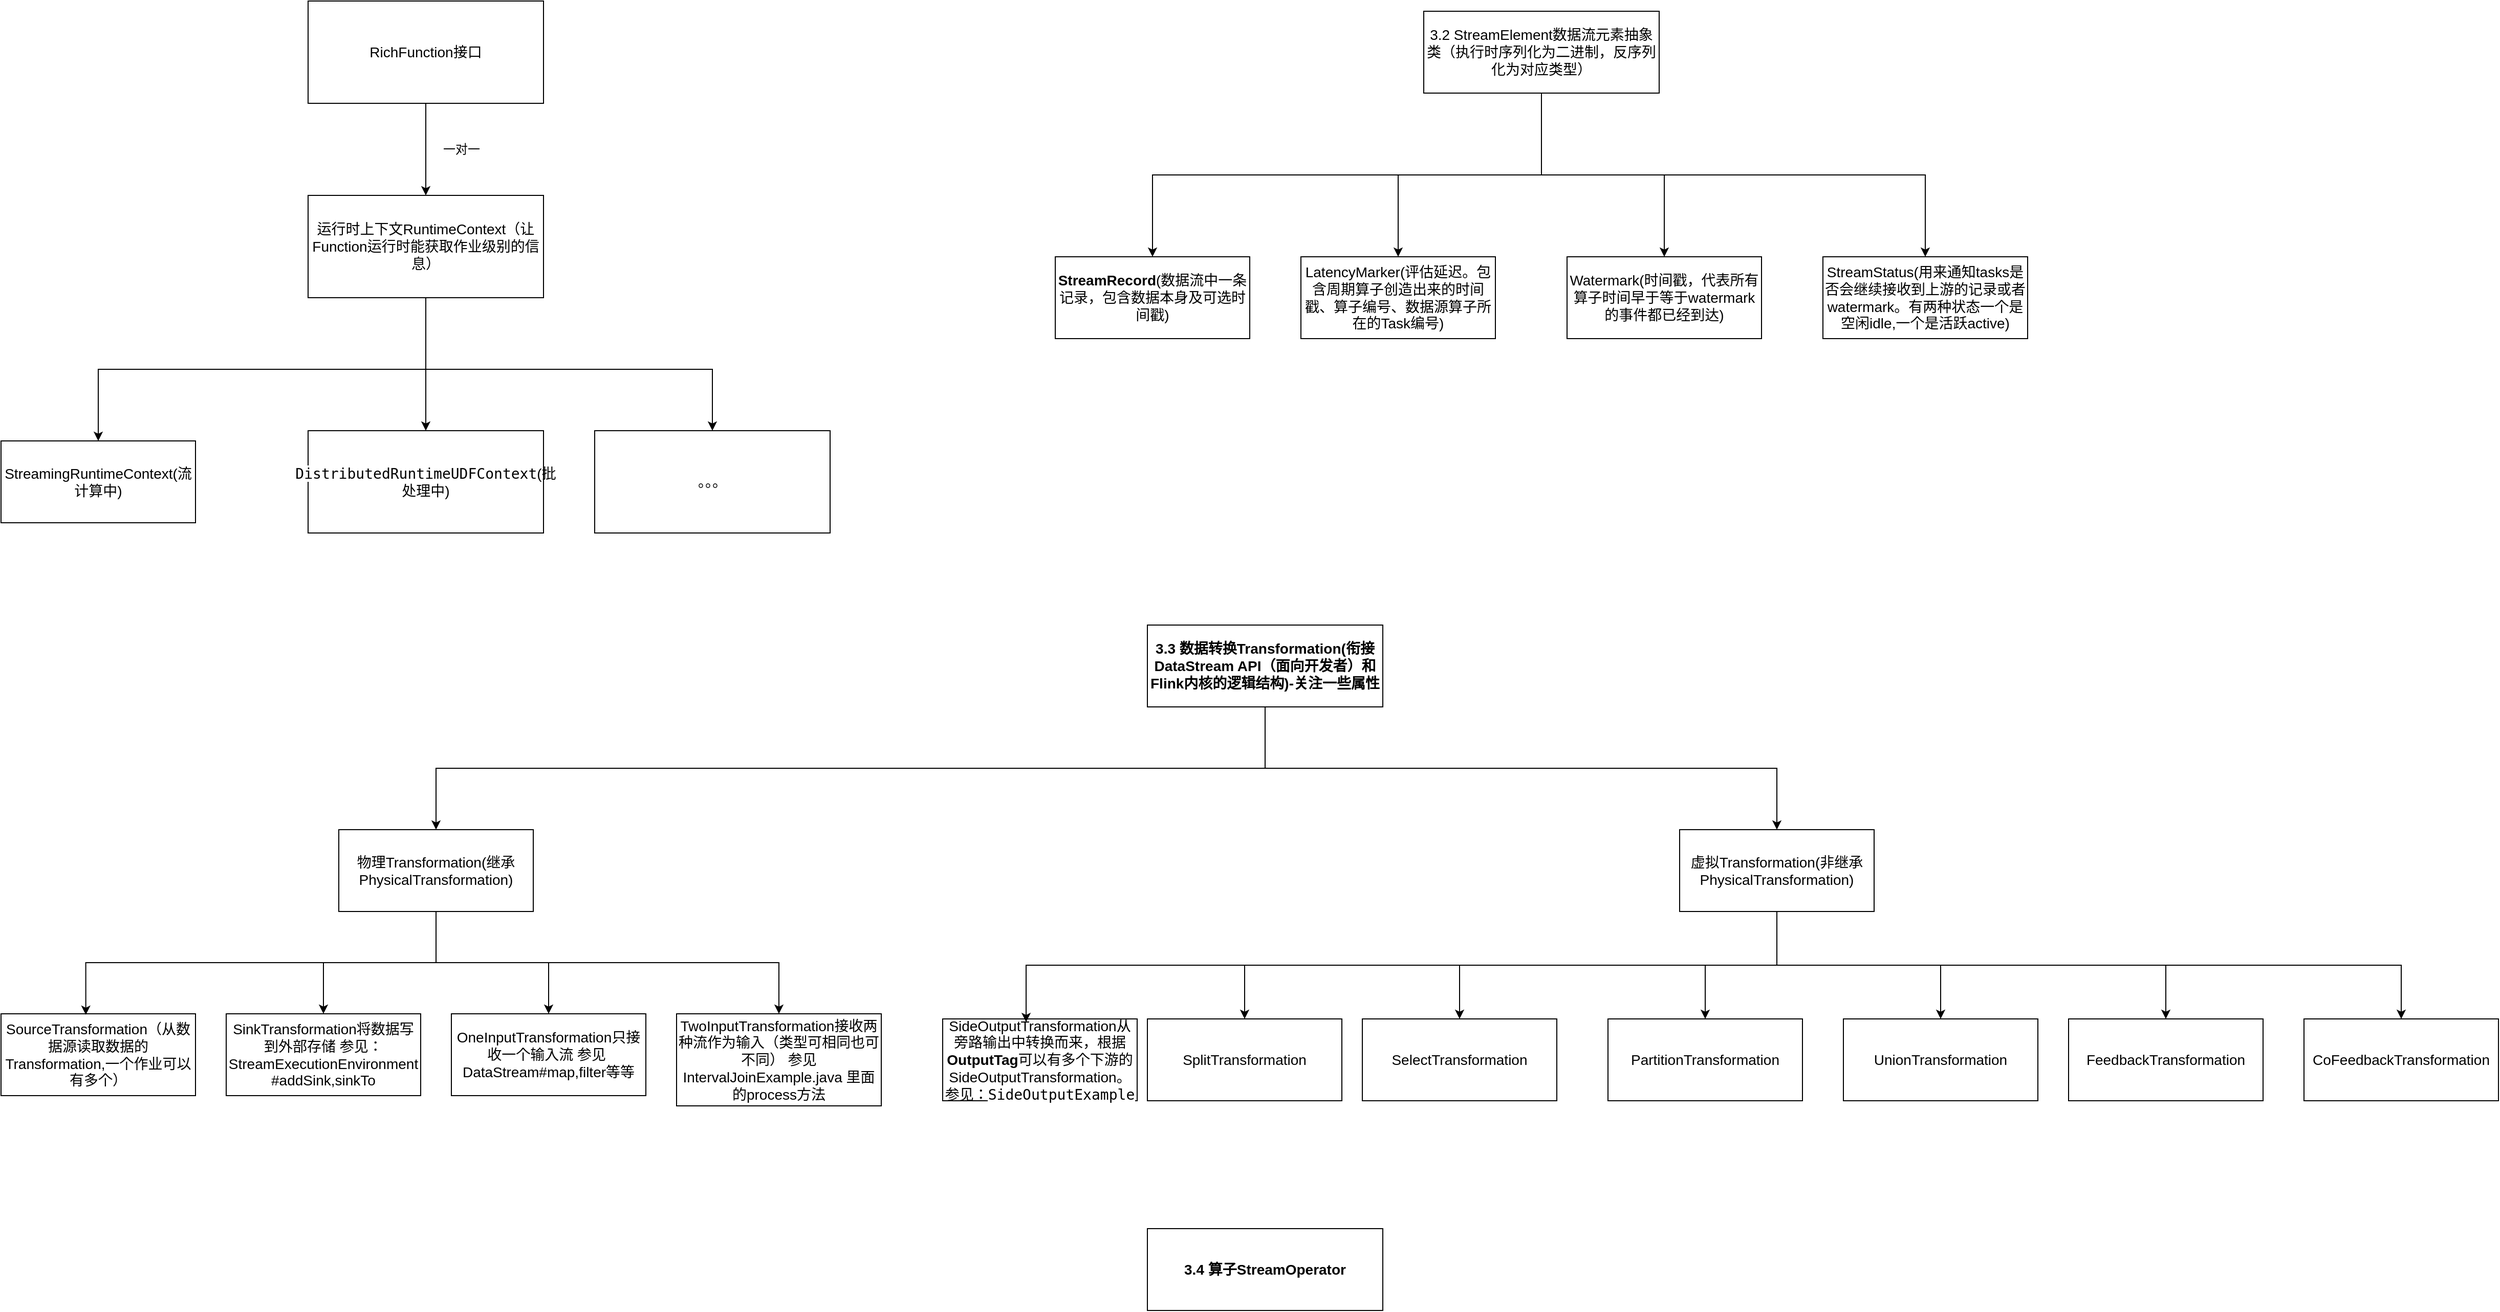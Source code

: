 <mxfile version="24.7.7">
  <diagram name="Page-1" id="b98fa263-6416-c6ec-5b7d-78bf54ef71d0">
    <mxGraphModel dx="2800" dy="1170" grid="1" gridSize="10" guides="1" tooltips="1" connect="1" arrows="1" fold="1" page="1" pageScale="1.5" pageWidth="1654" pageHeight="1169" background="none" math="0" shadow="0">
      <root>
        <mxCell id="0" style=";html=1;" />
        <mxCell id="1" style=";html=1;" parent="0" />
        <mxCell id="aMiYXr5Bl79WTztZy76K-6" style="edgeStyle=orthogonalEdgeStyle;rounded=0;orthogonalLoop=1;jettySize=auto;html=1;exitX=0.5;exitY=1;exitDx=0;exitDy=0;" parent="1" source="aMiYXr5Bl79WTztZy76K-1" target="aMiYXr5Bl79WTztZy76K-7" edge="1">
          <mxGeometry relative="1" as="geometry">
            <mxPoint x="180" y="410" as="targetPoint" />
          </mxGeometry>
        </mxCell>
        <mxCell id="aMiYXr5Bl79WTztZy76K-9" style="edgeStyle=orthogonalEdgeStyle;rounded=0;orthogonalLoop=1;jettySize=auto;html=1;exitX=0.5;exitY=1;exitDx=0;exitDy=0;" parent="1" source="aMiYXr5Bl79WTztZy76K-1" target="aMiYXr5Bl79WTztZy76K-8" edge="1">
          <mxGeometry relative="1" as="geometry" />
        </mxCell>
        <mxCell id="aMiYXr5Bl79WTztZy76K-11" style="edgeStyle=orthogonalEdgeStyle;rounded=0;orthogonalLoop=1;jettySize=auto;html=1;exitX=0.5;exitY=1;exitDx=0;exitDy=0;entryX=0.5;entryY=0;entryDx=0;entryDy=0;" parent="1" source="aMiYXr5Bl79WTztZy76K-1" target="aMiYXr5Bl79WTztZy76K-12" edge="1">
          <mxGeometry relative="1" as="geometry">
            <mxPoint x="690" y="490" as="targetPoint" />
            <Array as="points">
              <mxPoint x="425" y="420" />
              <mxPoint x="705" y="420" />
            </Array>
          </mxGeometry>
        </mxCell>
        <mxCell id="aMiYXr5Bl79WTztZy76K-1" value="&lt;font style=&quot;font-size: 14px;&quot;&gt;运行时上下文RuntimeContext（让Function运行时能获取作业级别的信息）&lt;/font&gt;" style="rounded=0;whiteSpace=wrap;html=1;" parent="1" vertex="1">
          <mxGeometry x="310" y="250" width="230" height="100" as="geometry" />
        </mxCell>
        <mxCell id="aMiYXr5Bl79WTztZy76K-2" value="&lt;font style=&quot;font-size: 14px;&quot;&gt;RichFunction接口&lt;/font&gt;" style="rounded=0;whiteSpace=wrap;html=1;" parent="1" vertex="1">
          <mxGeometry x="310" y="60" width="230" height="100" as="geometry" />
        </mxCell>
        <mxCell id="aMiYXr5Bl79WTztZy76K-4" value="" style="endArrow=classic;html=1;rounded=0;exitX=0.5;exitY=1;exitDx=0;exitDy=0;entryX=0.5;entryY=0;entryDx=0;entryDy=0;" parent="1" source="aMiYXr5Bl79WTztZy76K-2" target="aMiYXr5Bl79WTztZy76K-1" edge="1">
          <mxGeometry width="50" height="50" relative="1" as="geometry">
            <mxPoint x="420" y="170" as="sourcePoint" />
            <mxPoint x="780" y="180" as="targetPoint" />
          </mxGeometry>
        </mxCell>
        <mxCell id="aMiYXr5Bl79WTztZy76K-5" value="一对一" style="text;html=1;align=center;verticalAlign=middle;whiteSpace=wrap;rounded=0;" parent="1" vertex="1">
          <mxGeometry x="430" y="190" width="60" height="30" as="geometry" />
        </mxCell>
        <mxCell id="aMiYXr5Bl79WTztZy76K-7" value="&lt;font style=&quot;font-size: 14px;&quot;&gt;StreamingRuntimeContext(流计算中)&lt;/font&gt;" style="rounded=0;whiteSpace=wrap;html=1;" parent="1" vertex="1">
          <mxGeometry x="10" y="490" width="190" height="80" as="geometry" />
        </mxCell>
        <mxCell id="aMiYXr5Bl79WTztZy76K-8" value="&lt;font style=&quot;font-size: 14px;&quot;&gt;&lt;span style=&quot;background-color: rgb(255, 255, 255); font-family: &amp;quot;JetBrains Mono&amp;quot;, monospace; font-size: 10.5pt;&quot;&gt;DistributedRuntimeUDFContext&lt;/span&gt;(批处理中)&lt;/font&gt;" style="rounded=0;whiteSpace=wrap;html=1;" parent="1" vertex="1">
          <mxGeometry x="310" y="480" width="230" height="100" as="geometry" />
        </mxCell>
        <mxCell id="aMiYXr5Bl79WTztZy76K-12" value="&lt;font face=&quot;JetBrains Mono, monospace&quot;&gt;&lt;span style=&quot;font-size: 14px; background-color: rgb(255, 255, 255);&quot;&gt;。。。&lt;/span&gt;&lt;/font&gt;" style="rounded=0;whiteSpace=wrap;html=1;" parent="1" vertex="1">
          <mxGeometry x="590" y="480" width="230" height="100" as="geometry" />
        </mxCell>
        <mxCell id="aMiYXr5Bl79WTztZy76K-16" style="edgeStyle=orthogonalEdgeStyle;rounded=0;orthogonalLoop=1;jettySize=auto;html=1;exitX=0.5;exitY=1;exitDx=0;exitDy=0;" parent="1" source="aMiYXr5Bl79WTztZy76K-14" target="aMiYXr5Bl79WTztZy76K-15" edge="1">
          <mxGeometry relative="1" as="geometry" />
        </mxCell>
        <mxCell id="aMiYXr5Bl79WTztZy76K-20" style="edgeStyle=orthogonalEdgeStyle;rounded=0;orthogonalLoop=1;jettySize=auto;html=1;exitX=0.5;exitY=1;exitDx=0;exitDy=0;" parent="1" source="aMiYXr5Bl79WTztZy76K-14" target="aMiYXr5Bl79WTztZy76K-17" edge="1">
          <mxGeometry relative="1" as="geometry" />
        </mxCell>
        <mxCell id="aMiYXr5Bl79WTztZy76K-21" style="edgeStyle=orthogonalEdgeStyle;rounded=0;orthogonalLoop=1;jettySize=auto;html=1;exitX=0.5;exitY=1;exitDx=0;exitDy=0;" parent="1" source="aMiYXr5Bl79WTztZy76K-14" target="aMiYXr5Bl79WTztZy76K-18" edge="1">
          <mxGeometry relative="1" as="geometry" />
        </mxCell>
        <mxCell id="aMiYXr5Bl79WTztZy76K-22" style="edgeStyle=orthogonalEdgeStyle;rounded=0;orthogonalLoop=1;jettySize=auto;html=1;exitX=0.5;exitY=1;exitDx=0;exitDy=0;" parent="1" source="aMiYXr5Bl79WTztZy76K-14" target="aMiYXr5Bl79WTztZy76K-19" edge="1">
          <mxGeometry relative="1" as="geometry" />
        </mxCell>
        <mxCell id="aMiYXr5Bl79WTztZy76K-14" value="&lt;font style=&quot;font-size: 14px;&quot;&gt;3.2 StreamElement数据流元素抽象类（执行时序列化为二进制，反序列化为对应类型）&lt;/font&gt;" style="rounded=0;whiteSpace=wrap;html=1;" parent="1" vertex="1">
          <mxGeometry x="1400" y="70" width="230" height="80" as="geometry" />
        </mxCell>
        <mxCell id="aMiYXr5Bl79WTztZy76K-15" value="&lt;font style=&quot;font-size: 14px;&quot;&gt;&lt;b&gt;StreamRecord&lt;/b&gt;(数据流中一条记录，包含数据本身及可选时间戳)&lt;/font&gt;" style="rounded=0;whiteSpace=wrap;html=1;" parent="1" vertex="1">
          <mxGeometry x="1040" y="310" width="190" height="80" as="geometry" />
        </mxCell>
        <mxCell id="aMiYXr5Bl79WTztZy76K-17" value="&lt;font style=&quot;font-size: 14px;&quot;&gt;LatencyMarker(评估延迟。包含周期算子创造出来的时间戳、算子编号、数据源算子所在的Task编号)&lt;/font&gt;" style="rounded=0;whiteSpace=wrap;html=1;" parent="1" vertex="1">
          <mxGeometry x="1280" y="310" width="190" height="80" as="geometry" />
        </mxCell>
        <mxCell id="aMiYXr5Bl79WTztZy76K-18" value="&lt;font style=&quot;font-size: 14px;&quot;&gt;Watermark(时间戳，代表所有算子时间早于等于watermark的事件都已经到达)&lt;/font&gt;" style="rounded=0;whiteSpace=wrap;html=1;" parent="1" vertex="1">
          <mxGeometry x="1540" y="310" width="190" height="80" as="geometry" />
        </mxCell>
        <mxCell id="aMiYXr5Bl79WTztZy76K-19" value="&lt;font style=&quot;font-size: 14px;&quot;&gt;StreamStatus(用来通知tasks是否会继续接收到上游的记录或者watermark。有两种状态一个是空闲idle,一个是活跃active)&lt;/font&gt;" style="rounded=0;whiteSpace=wrap;html=1;" parent="1" vertex="1">
          <mxGeometry x="1790" y="310" width="200" height="80" as="geometry" />
        </mxCell>
        <mxCell id="znwijTAoPct9jV0FG-Yg-4" style="edgeStyle=orthogonalEdgeStyle;rounded=0;orthogonalLoop=1;jettySize=auto;html=1;exitX=0.5;exitY=1;exitDx=0;exitDy=0;entryX=0.5;entryY=0;entryDx=0;entryDy=0;" edge="1" parent="1" source="znwijTAoPct9jV0FG-Yg-1" target="znwijTAoPct9jV0FG-Yg-2">
          <mxGeometry relative="1" as="geometry" />
        </mxCell>
        <mxCell id="znwijTAoPct9jV0FG-Yg-5" style="edgeStyle=orthogonalEdgeStyle;rounded=0;orthogonalLoop=1;jettySize=auto;html=1;exitX=0.5;exitY=1;exitDx=0;exitDy=0;" edge="1" parent="1" source="znwijTAoPct9jV0FG-Yg-1" target="znwijTAoPct9jV0FG-Yg-3">
          <mxGeometry relative="1" as="geometry" />
        </mxCell>
        <mxCell id="znwijTAoPct9jV0FG-Yg-1" value="&lt;font style=&quot;&quot;&gt;&lt;b style=&quot;font-size: 14px;&quot;&gt;3.3 数据转换Transformation(&lt;/b&gt;&lt;span style=&quot;font-size: 14px;&quot;&gt;&lt;b&gt;衔接DataStream API（面向开发者）和Flink内核的逻辑结构&lt;/b&gt;&lt;/span&gt;&lt;b style=&quot;font-size: 14px;&quot;&gt;)-关注一些属性&lt;/b&gt;&lt;/font&gt;" style="rounded=0;whiteSpace=wrap;html=1;" vertex="1" parent="1">
          <mxGeometry x="1130" y="670" width="230" height="80" as="geometry" />
        </mxCell>
        <mxCell id="znwijTAoPct9jV0FG-Yg-10" style="edgeStyle=orthogonalEdgeStyle;rounded=0;orthogonalLoop=1;jettySize=auto;html=1;exitX=0.5;exitY=1;exitDx=0;exitDy=0;" edge="1" parent="1" source="znwijTAoPct9jV0FG-Yg-2" target="znwijTAoPct9jV0FG-Yg-7">
          <mxGeometry relative="1" as="geometry" />
        </mxCell>
        <mxCell id="znwijTAoPct9jV0FG-Yg-11" style="edgeStyle=orthogonalEdgeStyle;rounded=0;orthogonalLoop=1;jettySize=auto;html=1;exitX=0.5;exitY=1;exitDx=0;exitDy=0;" edge="1" parent="1" source="znwijTAoPct9jV0FG-Yg-2" target="znwijTAoPct9jV0FG-Yg-8">
          <mxGeometry relative="1" as="geometry" />
        </mxCell>
        <mxCell id="znwijTAoPct9jV0FG-Yg-13" style="edgeStyle=orthogonalEdgeStyle;rounded=0;orthogonalLoop=1;jettySize=auto;html=1;exitX=0.5;exitY=1;exitDx=0;exitDy=0;entryX=0.5;entryY=0;entryDx=0;entryDy=0;" edge="1" parent="1" source="znwijTAoPct9jV0FG-Yg-2" target="znwijTAoPct9jV0FG-Yg-9">
          <mxGeometry relative="1" as="geometry" />
        </mxCell>
        <mxCell id="znwijTAoPct9jV0FG-Yg-2" value="&lt;span style=&quot;font-size: 14px;&quot;&gt;物理Transformation(继承PhysicalTransformation)&lt;/span&gt;" style="rounded=0;whiteSpace=wrap;html=1;" vertex="1" parent="1">
          <mxGeometry x="340" y="870" width="190" height="80" as="geometry" />
        </mxCell>
        <mxCell id="znwijTAoPct9jV0FG-Yg-22" style="edgeStyle=orthogonalEdgeStyle;rounded=0;orthogonalLoop=1;jettySize=auto;html=1;exitX=0.5;exitY=1;exitDx=0;exitDy=0;" edge="1" parent="1" source="znwijTAoPct9jV0FG-Yg-3" target="znwijTAoPct9jV0FG-Yg-16">
          <mxGeometry relative="1" as="geometry" />
        </mxCell>
        <mxCell id="znwijTAoPct9jV0FG-Yg-23" style="edgeStyle=orthogonalEdgeStyle;rounded=0;orthogonalLoop=1;jettySize=auto;html=1;exitX=0.5;exitY=1;exitDx=0;exitDy=0;" edge="1" parent="1" source="znwijTAoPct9jV0FG-Yg-3" target="znwijTAoPct9jV0FG-Yg-17">
          <mxGeometry relative="1" as="geometry" />
        </mxCell>
        <mxCell id="znwijTAoPct9jV0FG-Yg-24" style="edgeStyle=orthogonalEdgeStyle;rounded=0;orthogonalLoop=1;jettySize=auto;html=1;exitX=0.5;exitY=1;exitDx=0;exitDy=0;entryX=0.5;entryY=0;entryDx=0;entryDy=0;" edge="1" parent="1" source="znwijTAoPct9jV0FG-Yg-3" target="znwijTAoPct9jV0FG-Yg-18">
          <mxGeometry relative="1" as="geometry" />
        </mxCell>
        <mxCell id="znwijTAoPct9jV0FG-Yg-25" style="edgeStyle=orthogonalEdgeStyle;rounded=0;orthogonalLoop=1;jettySize=auto;html=1;exitX=0.5;exitY=1;exitDx=0;exitDy=0;entryX=0.5;entryY=0;entryDx=0;entryDy=0;" edge="1" parent="1" source="znwijTAoPct9jV0FG-Yg-3" target="znwijTAoPct9jV0FG-Yg-19">
          <mxGeometry relative="1" as="geometry" />
        </mxCell>
        <mxCell id="znwijTAoPct9jV0FG-Yg-26" style="edgeStyle=orthogonalEdgeStyle;rounded=0;orthogonalLoop=1;jettySize=auto;html=1;exitX=0.5;exitY=1;exitDx=0;exitDy=0;entryX=0.5;entryY=0;entryDx=0;entryDy=0;" edge="1" parent="1" source="znwijTAoPct9jV0FG-Yg-3" target="znwijTAoPct9jV0FG-Yg-20">
          <mxGeometry relative="1" as="geometry" />
        </mxCell>
        <mxCell id="znwijTAoPct9jV0FG-Yg-27" style="edgeStyle=orthogonalEdgeStyle;rounded=0;orthogonalLoop=1;jettySize=auto;html=1;exitX=0.5;exitY=1;exitDx=0;exitDy=0;entryX=0.5;entryY=0;entryDx=0;entryDy=0;" edge="1" parent="1" source="znwijTAoPct9jV0FG-Yg-3" target="znwijTAoPct9jV0FG-Yg-21">
          <mxGeometry relative="1" as="geometry" />
        </mxCell>
        <mxCell id="znwijTAoPct9jV0FG-Yg-3" value="&lt;span style=&quot;font-size: 14px;&quot;&gt;虚拟Transformation(非继承PhysicalTransformation)&lt;/span&gt;" style="rounded=0;whiteSpace=wrap;html=1;" vertex="1" parent="1">
          <mxGeometry x="1650" y="870" width="190" height="80" as="geometry" />
        </mxCell>
        <mxCell id="znwijTAoPct9jV0FG-Yg-6" value="&lt;span style=&quot;font-size: 14px;&quot;&gt;SourceTransformation（从数据源读取数据的Transformation,一个作业可以有多个）&lt;/span&gt;" style="rounded=0;whiteSpace=wrap;html=1;" vertex="1" parent="1">
          <mxGeometry x="10" y="1050" width="190" height="80" as="geometry" />
        </mxCell>
        <mxCell id="znwijTAoPct9jV0FG-Yg-7" value="&lt;span style=&quot;font-size: 14px;&quot;&gt;SinkTransformation将数据写到外部存储 参见： StreamExecutionEnvironment&lt;/span&gt;&lt;div&gt;&lt;span style=&quot;font-size: 14px;&quot;&gt;#addSink,sinkTo&lt;/span&gt;&lt;br&gt;&lt;/div&gt;" style="rounded=0;whiteSpace=wrap;html=1;" vertex="1" parent="1">
          <mxGeometry x="230" y="1050" width="190" height="80" as="geometry" />
        </mxCell>
        <mxCell id="znwijTAoPct9jV0FG-Yg-8" value="&lt;span style=&quot;font-size: 14px;&quot;&gt;OneInputTransformation只接收一个输入流 参见&amp;nbsp; DataStream#map,filter等等&lt;/span&gt;" style="rounded=0;whiteSpace=wrap;html=1;" vertex="1" parent="1">
          <mxGeometry x="450" y="1050" width="190" height="80" as="geometry" />
        </mxCell>
        <mxCell id="znwijTAoPct9jV0FG-Yg-9" value="&lt;span style=&quot;font-size: 14px;&quot;&gt;TwoInputTransformation接收两种流作为输入（类型可相同也可不同） 参见IntervalJoinExample.java 里面的process方法&lt;/span&gt;" style="rounded=0;whiteSpace=wrap;html=1;" vertex="1" parent="1">
          <mxGeometry x="670" y="1050" width="200" height="90" as="geometry" />
        </mxCell>
        <mxCell id="znwijTAoPct9jV0FG-Yg-12" style="edgeStyle=orthogonalEdgeStyle;rounded=0;orthogonalLoop=1;jettySize=auto;html=1;exitX=0.5;exitY=1;exitDx=0;exitDy=0;entryX=0.436;entryY=0.013;entryDx=0;entryDy=0;entryPerimeter=0;" edge="1" parent="1" source="znwijTAoPct9jV0FG-Yg-2" target="znwijTAoPct9jV0FG-Yg-6">
          <mxGeometry relative="1" as="geometry" />
        </mxCell>
        <mxCell id="znwijTAoPct9jV0FG-Yg-14" value="&lt;span style=&quot;font-size: 14px;&quot;&gt;SideOutputTransformation从旁路输出中转换而来，根据&lt;b&gt;OutputTag&lt;/b&gt;可以有多个下游的SideOutputTransformation。参见：&lt;/span&gt;&lt;span style=&quot;background-color: rgb(255, 255, 255); font-family: &amp;quot;JetBrains Mono&amp;quot;, monospace; font-size: 10.5pt;&quot;&gt;SideOutputExample&lt;/span&gt;" style="rounded=0;whiteSpace=wrap;html=1;" vertex="1" parent="1">
          <mxGeometry x="930" y="1055" width="190" height="80" as="geometry" />
        </mxCell>
        <mxCell id="znwijTAoPct9jV0FG-Yg-15" style="edgeStyle=orthogonalEdgeStyle;rounded=0;orthogonalLoop=1;jettySize=auto;html=1;exitX=0.5;exitY=1;exitDx=0;exitDy=0;entryX=0.429;entryY=0.039;entryDx=0;entryDy=0;entryPerimeter=0;" edge="1" parent="1" source="znwijTAoPct9jV0FG-Yg-3" target="znwijTAoPct9jV0FG-Yg-14">
          <mxGeometry relative="1" as="geometry" />
        </mxCell>
        <mxCell id="znwijTAoPct9jV0FG-Yg-16" value="&lt;span style=&quot;font-size: 14px;&quot;&gt;SplitTransformation&lt;/span&gt;" style="rounded=0;whiteSpace=wrap;html=1;" vertex="1" parent="1">
          <mxGeometry x="1130" y="1055" width="190" height="80" as="geometry" />
        </mxCell>
        <mxCell id="znwijTAoPct9jV0FG-Yg-17" value="&lt;span style=&quot;font-size: 14px;&quot;&gt;SelectTransformation&lt;/span&gt;" style="rounded=0;whiteSpace=wrap;html=1;" vertex="1" parent="1">
          <mxGeometry x="1340" y="1055" width="190" height="80" as="geometry" />
        </mxCell>
        <mxCell id="znwijTAoPct9jV0FG-Yg-18" value="&lt;span style=&quot;font-size: 14px;&quot;&gt;PartitionTransformation&lt;/span&gt;" style="rounded=0;whiteSpace=wrap;html=1;" vertex="1" parent="1">
          <mxGeometry x="1580" y="1055" width="190" height="80" as="geometry" />
        </mxCell>
        <mxCell id="znwijTAoPct9jV0FG-Yg-19" value="&lt;span style=&quot;font-size: 14px;&quot;&gt;UnionTransformation&lt;/span&gt;" style="rounded=0;whiteSpace=wrap;html=1;" vertex="1" parent="1">
          <mxGeometry x="1810" y="1055" width="190" height="80" as="geometry" />
        </mxCell>
        <mxCell id="znwijTAoPct9jV0FG-Yg-20" value="&lt;span style=&quot;font-size: 14px;&quot;&gt;FeedbackTransformation&lt;/span&gt;" style="rounded=0;whiteSpace=wrap;html=1;" vertex="1" parent="1">
          <mxGeometry x="2030" y="1055" width="190" height="80" as="geometry" />
        </mxCell>
        <mxCell id="znwijTAoPct9jV0FG-Yg-21" value="&lt;span style=&quot;font-size: 14px;&quot;&gt;CoFeedbackTransformation&lt;/span&gt;" style="rounded=0;whiteSpace=wrap;html=1;" vertex="1" parent="1">
          <mxGeometry x="2260" y="1055" width="190" height="80" as="geometry" />
        </mxCell>
        <mxCell id="znwijTAoPct9jV0FG-Yg-28" value="&lt;font style=&quot;&quot;&gt;&lt;b style=&quot;font-size: 14px;&quot;&gt;3.4 算子StreamOperator&lt;/b&gt;&lt;/font&gt;" style="rounded=0;whiteSpace=wrap;html=1;" vertex="1" parent="1">
          <mxGeometry x="1130" y="1260" width="230" height="80" as="geometry" />
        </mxCell>
      </root>
    </mxGraphModel>
  </diagram>
</mxfile>
